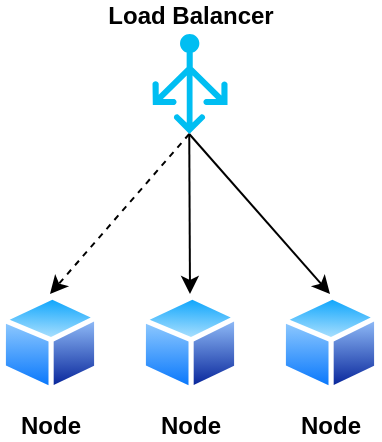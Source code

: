 <mxfile version="12.4.3" type="github" pages="1"><diagram id="DHi4mcWQttglLJXhRYjL" name="Page-1"><mxGraphModel dx="1191" dy="907" grid="1" gridSize="10" guides="1" tooltips="1" connect="1" arrows="1" fold="1" page="1" pageScale="1" pageWidth="827" pageHeight="1169" math="0" shadow="0"><root><mxCell id="0"/><mxCell id="1" parent="0"/><mxCell id="SESk4f38bQhbv7n0_w4P-2" value="&lt;b&gt;Node&lt;/b&gt;" style="aspect=fixed;perimeter=ellipsePerimeter;html=1;align=center;shadow=0;dashed=0;spacingTop=3;image;image=img/lib/active_directory/generic_node.svg;" vertex="1" parent="1"><mxGeometry x="80" y="170" width="50" height="49" as="geometry"/></mxCell><mxCell id="SESk4f38bQhbv7n0_w4P-3" value="&lt;b&gt;Load Balancer&lt;/b&gt;" style="verticalLabelPosition=top;html=1;verticalAlign=bottom;align=center;strokeColor=none;fillColor=#00BEF2;shape=mxgraph.azure.load_balancer_generic;pointerEvents=1;labelPosition=center;" vertex="1" parent="1"><mxGeometry x="86.25" y="40" width="37.5" height="50" as="geometry"/></mxCell><mxCell id="SESk4f38bQhbv7n0_w4P-4" value="&lt;b&gt;Node&lt;/b&gt;" style="aspect=fixed;perimeter=ellipsePerimeter;html=1;align=center;shadow=0;dashed=0;spacingTop=3;image;image=img/lib/active_directory/generic_node.svg;" vertex="1" parent="1"><mxGeometry x="10" y="170" width="50" height="49" as="geometry"/></mxCell><mxCell id="SESk4f38bQhbv7n0_w4P-5" value="&lt;b&gt;Node&lt;/b&gt;" style="aspect=fixed;perimeter=ellipsePerimeter;html=1;align=center;shadow=0;dashed=0;spacingTop=3;image;image=img/lib/active_directory/generic_node.svg;" vertex="1" parent="1"><mxGeometry x="150" y="170" width="50" height="49" as="geometry"/></mxCell><mxCell id="SESk4f38bQhbv7n0_w4P-6" value="" style="endArrow=classic;html=1;exitX=0.49;exitY=1;exitDx=0;exitDy=0;exitPerimeter=0;entryX=0.5;entryY=0;entryDx=0;entryDy=0;dashed=1;" edge="1" parent="1" source="SESk4f38bQhbv7n0_w4P-3" target="SESk4f38bQhbv7n0_w4P-4"><mxGeometry width="50" height="50" relative="1" as="geometry"><mxPoint x="10" y="310" as="sourcePoint"/><mxPoint x="60" y="260" as="targetPoint"/></mxGeometry></mxCell><mxCell id="SESk4f38bQhbv7n0_w4P-7" value="" style="endArrow=classic;html=1;exitX=0.49;exitY=1;exitDx=0;exitDy=0;exitPerimeter=0;entryX=0.5;entryY=0;entryDx=0;entryDy=0;" edge="1" parent="1" source="SESk4f38bQhbv7n0_w4P-3" target="SESk4f38bQhbv7n0_w4P-2"><mxGeometry width="50" height="50" relative="1" as="geometry"><mxPoint x="10" y="310" as="sourcePoint"/><mxPoint x="60" y="260" as="targetPoint"/></mxGeometry></mxCell><mxCell id="SESk4f38bQhbv7n0_w4P-8" value="" style="endArrow=classic;html=1;exitX=0.49;exitY=1;exitDx=0;exitDy=0;exitPerimeter=0;entryX=0.5;entryY=0;entryDx=0;entryDy=0;" edge="1" parent="1" source="SESk4f38bQhbv7n0_w4P-3" target="SESk4f38bQhbv7n0_w4P-5"><mxGeometry width="50" height="50" relative="1" as="geometry"><mxPoint x="10" y="310" as="sourcePoint"/><mxPoint x="60" y="260" as="targetPoint"/></mxGeometry></mxCell></root></mxGraphModel></diagram></mxfile>